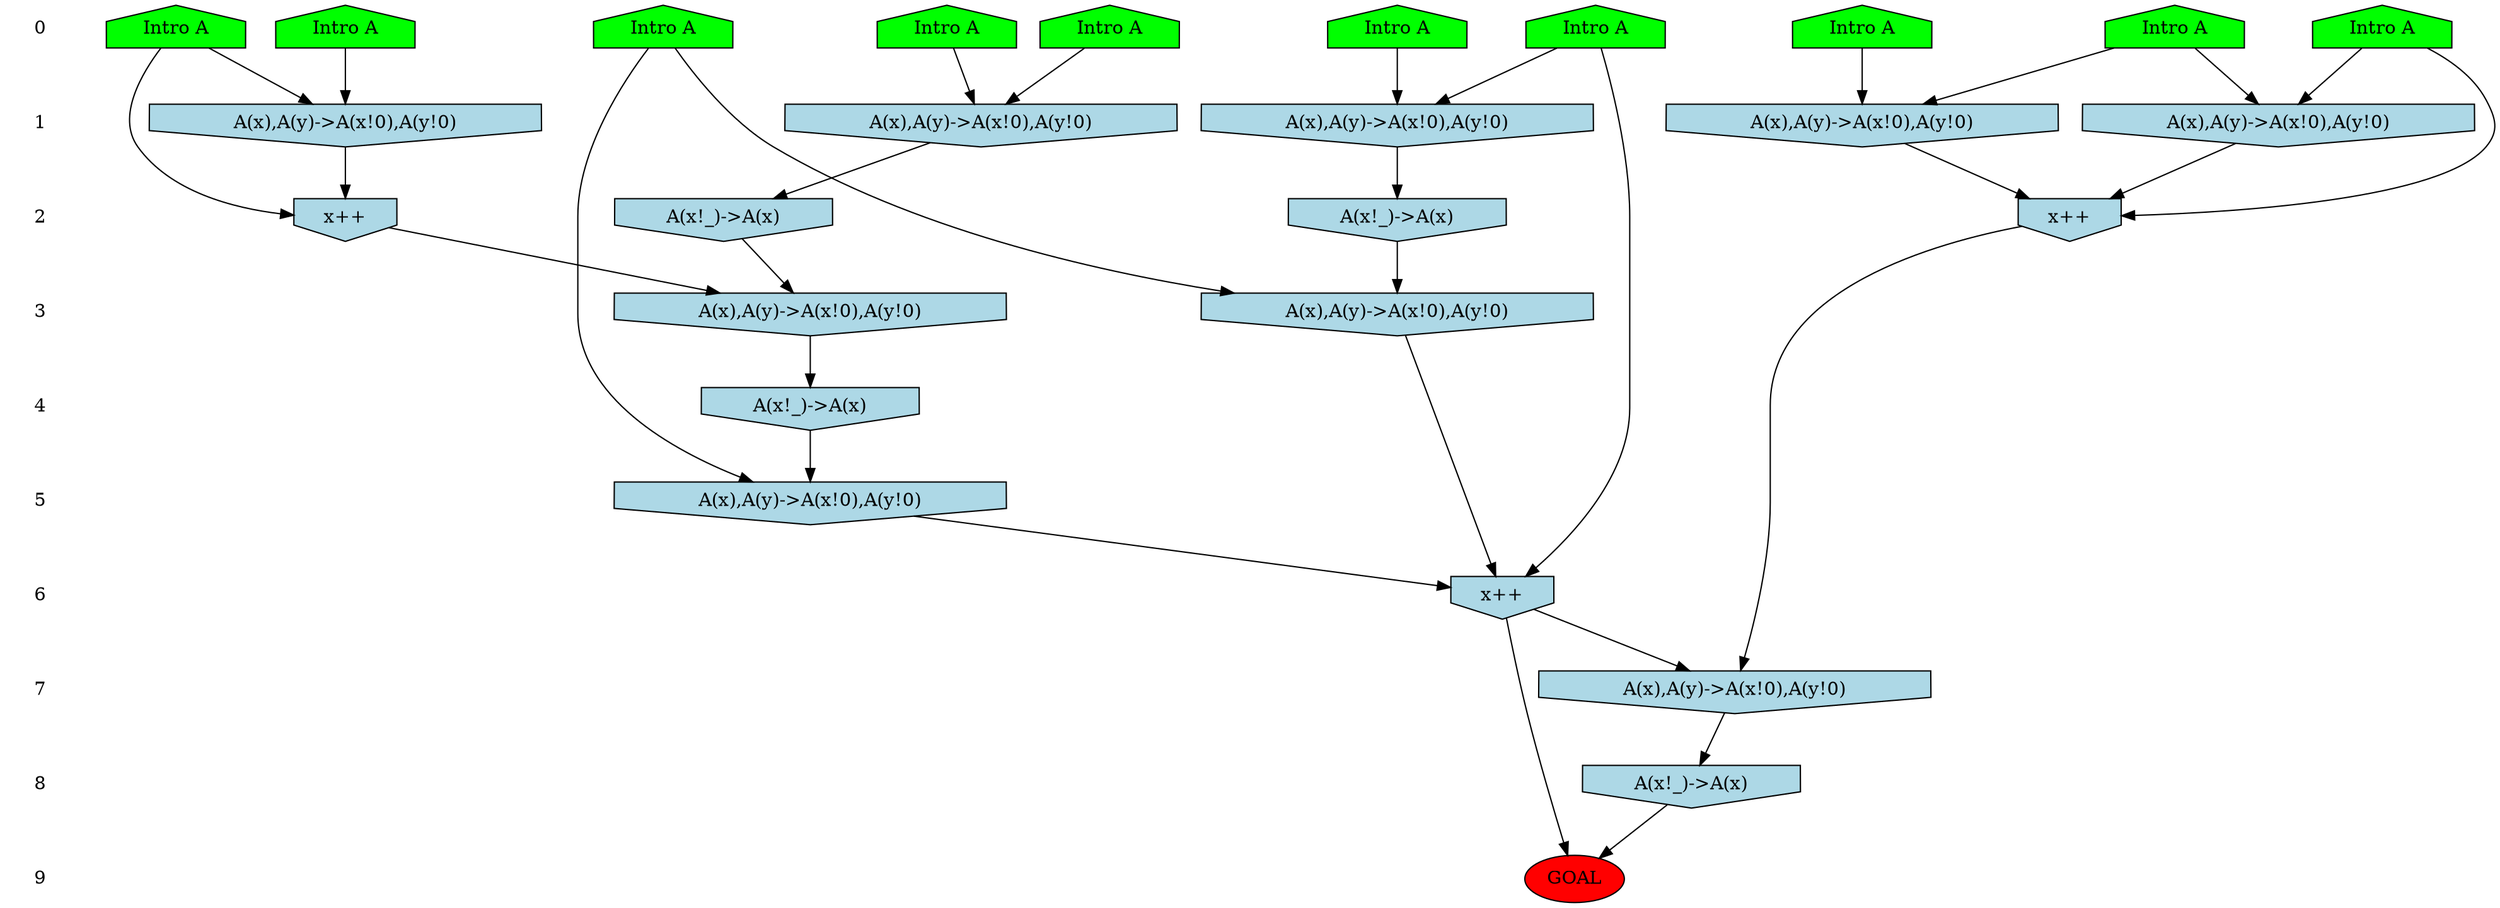 /* Compression of 1 causal flows obtained in average at 1.795440E+00 t.u */
/* Compressed causal flows were: [486] */
digraph G{
 ranksep=.5 ; 
{ rank = same ; "0" [shape=plaintext] ; node_1 [label ="Intro A", shape=house, style=filled, fillcolor=green] ;
node_2 [label ="Intro A", shape=house, style=filled, fillcolor=green] ;
node_3 [label ="Intro A", shape=house, style=filled, fillcolor=green] ;
node_4 [label ="Intro A", shape=house, style=filled, fillcolor=green] ;
node_5 [label ="Intro A", shape=house, style=filled, fillcolor=green] ;
node_6 [label ="Intro A", shape=house, style=filled, fillcolor=green] ;
node_7 [label ="Intro A", shape=house, style=filled, fillcolor=green] ;
node_8 [label ="Intro A", shape=house, style=filled, fillcolor=green] ;
node_9 [label ="Intro A", shape=house, style=filled, fillcolor=green] ;
node_10 [label ="Intro A", shape=house, style=filled, fillcolor=green] ;
}
{ rank = same ; "1" [shape=plaintext] ; node_11 [label="A(x),A(y)->A(x!0),A(y!0)", shape=invhouse, style=filled, fillcolor = lightblue] ;
node_12 [label="A(x),A(y)->A(x!0),A(y!0)", shape=invhouse, style=filled, fillcolor = lightblue] ;
node_13 [label="A(x),A(y)->A(x!0),A(y!0)", shape=invhouse, style=filled, fillcolor = lightblue] ;
node_16 [label="A(x),A(y)->A(x!0),A(y!0)", shape=invhouse, style=filled, fillcolor = lightblue] ;
node_20 [label="A(x),A(y)->A(x!0),A(y!0)", shape=invhouse, style=filled, fillcolor = lightblue] ;
}
{ rank = same ; "2" [shape=plaintext] ; node_14 [label="x++", shape=invhouse, style=filled, fillcolor = lightblue] ;
node_15 [label="A(x!_)->A(x)", shape=invhouse, style=filled, fillcolor = lightblue] ;
node_17 [label="A(x!_)->A(x)", shape=invhouse, style=filled, fillcolor = lightblue] ;
node_22 [label="x++", shape=invhouse, style=filled, fillcolor = lightblue] ;
}
{ rank = same ; "3" [shape=plaintext] ; node_18 [label="A(x),A(y)->A(x!0),A(y!0)", shape=invhouse, style=filled, fillcolor = lightblue] ;
node_19 [label="A(x),A(y)->A(x!0),A(y!0)", shape=invhouse, style=filled, fillcolor = lightblue] ;
}
{ rank = same ; "4" [shape=plaintext] ; node_21 [label="A(x!_)->A(x)", shape=invhouse, style=filled, fillcolor = lightblue] ;
}
{ rank = same ; "5" [shape=plaintext] ; node_23 [label="A(x),A(y)->A(x!0),A(y!0)", shape=invhouse, style=filled, fillcolor = lightblue] ;
}
{ rank = same ; "6" [shape=plaintext] ; node_24 [label="x++", shape=invhouse, style=filled, fillcolor = lightblue] ;
}
{ rank = same ; "7" [shape=plaintext] ; node_25 [label="A(x),A(y)->A(x!0),A(y!0)", shape=invhouse, style=filled, fillcolor = lightblue] ;
}
{ rank = same ; "8" [shape=plaintext] ; node_26 [label="A(x!_)->A(x)", shape=invhouse, style=filled, fillcolor = lightblue] ;
}
{ rank = same ; "9" [shape=plaintext] ; node_27 [label ="GOAL", style=filled, fillcolor=red] ;
}
"0" -> "1" [style="invis"]; 
"1" -> "2" [style="invis"]; 
"2" -> "3" [style="invis"]; 
"3" -> "4" [style="invis"]; 
"4" -> "5" [style="invis"]; 
"5" -> "6" [style="invis"]; 
"6" -> "7" [style="invis"]; 
"7" -> "8" [style="invis"]; 
"8" -> "9" [style="invis"]; 
node_7 -> node_11
node_10 -> node_11
node_1 -> node_12
node_6 -> node_12
node_2 -> node_13
node_8 -> node_13
node_2 -> node_14
node_13 -> node_14
node_11 -> node_15
node_4 -> node_16
node_5 -> node_16
node_16 -> node_17
node_9 -> node_18
node_15 -> node_18
node_14 -> node_19
node_17 -> node_19
node_1 -> node_20
node_3 -> node_20
node_19 -> node_21
node_3 -> node_22
node_12 -> node_22
node_20 -> node_22
node_9 -> node_23
node_21 -> node_23
node_7 -> node_24
node_18 -> node_24
node_23 -> node_24
node_22 -> node_25
node_24 -> node_25
node_25 -> node_26
node_24 -> node_27
node_26 -> node_27
}
/*
 Dot generation time: 0.000096
*/